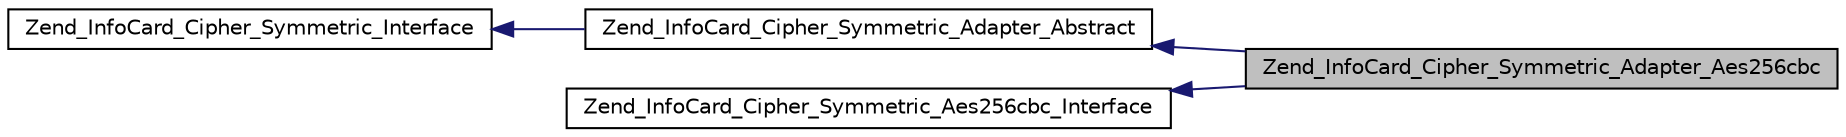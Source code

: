 digraph G
{
  edge [fontname="Helvetica",fontsize="10",labelfontname="Helvetica",labelfontsize="10"];
  node [fontname="Helvetica",fontsize="10",shape=record];
  rankdir="LR";
  Node1 [label="Zend_InfoCard_Cipher_Symmetric_Adapter_Aes256cbc",height=0.2,width=0.4,color="black", fillcolor="grey75", style="filled" fontcolor="black"];
  Node2 -> Node1 [dir="back",color="midnightblue",fontsize="10",style="solid",fontname="Helvetica"];
  Node2 [label="Zend_InfoCard_Cipher_Symmetric_Adapter_Abstract",height=0.2,width=0.4,color="black", fillcolor="white", style="filled",URL="$class_zend___info_card___cipher___symmetric___adapter___abstract.html"];
  Node3 -> Node2 [dir="back",color="midnightblue",fontsize="10",style="solid",fontname="Helvetica"];
  Node3 [label="Zend_InfoCard_Cipher_Symmetric_Interface",height=0.2,width=0.4,color="black", fillcolor="white", style="filled",URL="$interface_zend___info_card___cipher___symmetric___interface.html"];
  Node4 -> Node1 [dir="back",color="midnightblue",fontsize="10",style="solid",fontname="Helvetica"];
  Node4 [label="Zend_InfoCard_Cipher_Symmetric_Aes256cbc_Interface",height=0.2,width=0.4,color="black", fillcolor="white", style="filled",URL="$interface_zend___info_card___cipher___symmetric___aes256cbc___interface.html"];
}
